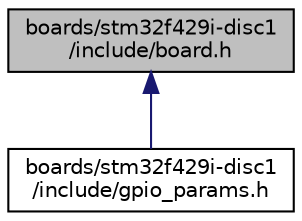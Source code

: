digraph "boards/stm32f429i-disc1/include/board.h"
{
 // LATEX_PDF_SIZE
  edge [fontname="Helvetica",fontsize="10",labelfontname="Helvetica",labelfontsize="10"];
  node [fontname="Helvetica",fontsize="10",shape=record];
  Node1 [label="boards/stm32f429i-disc1\l/include/board.h",height=0.2,width=0.4,color="black", fillcolor="grey75", style="filled", fontcolor="black",tooltip="Board specific definitions for the STM32F429I-DISC1 evaluation board."];
  Node1 -> Node2 [dir="back",color="midnightblue",fontsize="10",style="solid",fontname="Helvetica"];
  Node2 [label="boards/stm32f429i-disc1\l/include/gpio_params.h",height=0.2,width=0.4,color="black", fillcolor="white", style="filled",URL="$stm32f429i-disc1_2include_2gpio__params_8h.html",tooltip="Board specific configuration of direct mapped GPIOs."];
}

